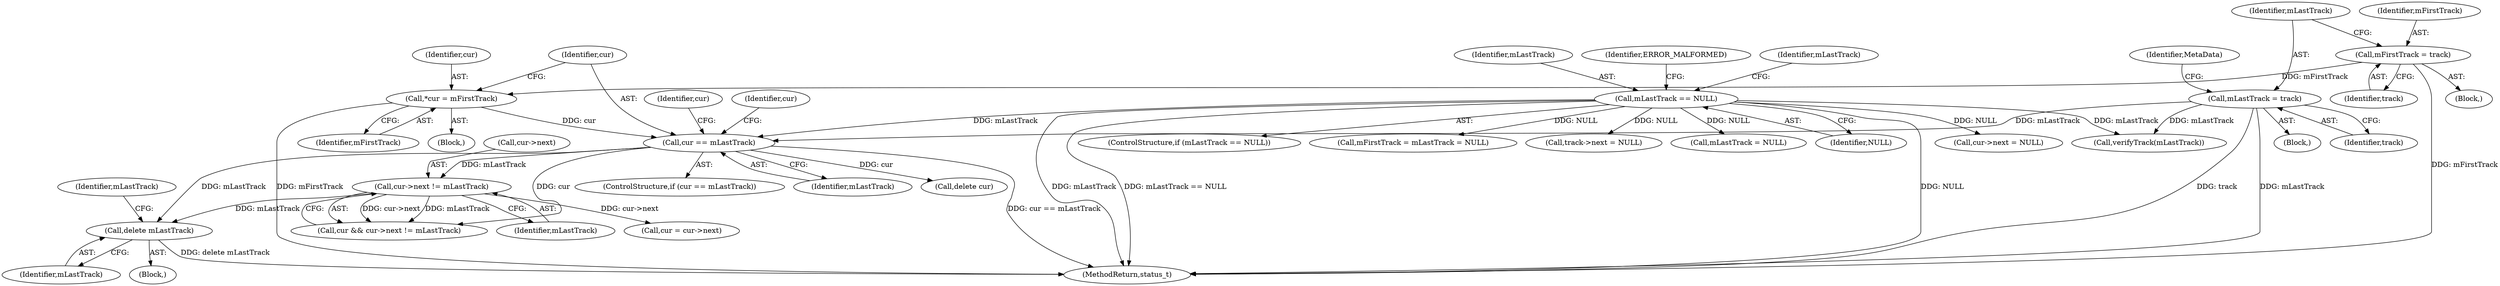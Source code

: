 digraph "0_Android_e7142a0703bc93f75e213e96ebc19000022afed9@API" {
"1000584" [label="(Call,delete mLastTrack)"];
"1000552" [label="(Call,cur == mLastTrack)"];
"1000548" [label="(Call,*cur = mFirstTrack)"];
"1000474" [label="(Call,mFirstTrack = track)"];
"1000431" [label="(Call,mLastTrack == NULL)"];
"1000477" [label="(Call,mLastTrack = track)"];
"1000568" [label="(Call,cur->next != mLastTrack)"];
"1000552" [label="(Call,cur == mLastTrack)"];
"1000432" [label="(Identifier,mLastTrack)"];
"1000430" [label="(ControlStructure,if (mLastTrack == NULL))"];
"1000479" [label="(Identifier,track)"];
"1000569" [label="(Call,cur->next)"];
"1000558" [label="(Call,mFirstTrack = mLastTrack = NULL)"];
"1000459" [label="(Call,track->next = NULL)"];
"1000478" [label="(Identifier,mLastTrack)"];
"1000435" [label="(Identifier,ERROR_MALFORMED)"];
"1000473" [label="(Block,)"];
"1000585" [label="(Identifier,mLastTrack)"];
"1000553" [label="(Identifier,cur)"];
"1000549" [label="(Identifier,cur)"];
"1000475" [label="(Identifier,mFirstTrack)"];
"1000574" [label="(Call,cur = cur->next)"];
"1000566" [label="(Call,cur && cur->next != mLastTrack)"];
"1000594" [label="(Call,verifyTrack(mLastTrack))"];
"1000560" [label="(Call,mLastTrack = NULL)"];
"1000551" [label="(ControlStructure,if (cur == mLastTrack))"];
"1000433" [label="(Identifier,NULL)"];
"1000474" [label="(Call,mFirstTrack = track)"];
"1000480" [label="(Identifier,MetaData)"];
"1000567" [label="(Identifier,cur)"];
"1000431" [label="(Call,mLastTrack == NULL)"];
"1000477" [label="(Call,mLastTrack = track)"];
"1000550" [label="(Identifier,mFirstTrack)"];
"1000587" [label="(Identifier,mLastTrack)"];
"1003275" [label="(MethodReturn,status_t)"];
"1000557" [label="(Identifier,cur)"];
"1000568" [label="(Call,cur->next != mLastTrack)"];
"1000554" [label="(Identifier,mLastTrack)"];
"1000454" [label="(Block,)"];
"1000476" [label="(Identifier,track)"];
"1000438" [label="(Identifier,mLastTrack)"];
"1000556" [label="(Call,delete cur)"];
"1000546" [label="(Block,)"];
"1000572" [label="(Identifier,mLastTrack)"];
"1000564" [label="(Block,)"];
"1000548" [label="(Call,*cur = mFirstTrack)"];
"1000584" [label="(Call,delete mLastTrack)"];
"1000579" [label="(Call,cur->next = NULL)"];
"1000584" -> "1000564"  [label="AST: "];
"1000584" -> "1000585"  [label="CFG: "];
"1000585" -> "1000584"  [label="AST: "];
"1000587" -> "1000584"  [label="CFG: "];
"1000584" -> "1003275"  [label="DDG: delete mLastTrack"];
"1000552" -> "1000584"  [label="DDG: mLastTrack"];
"1000568" -> "1000584"  [label="DDG: mLastTrack"];
"1000552" -> "1000551"  [label="AST: "];
"1000552" -> "1000554"  [label="CFG: "];
"1000553" -> "1000552"  [label="AST: "];
"1000554" -> "1000552"  [label="AST: "];
"1000557" -> "1000552"  [label="CFG: "];
"1000567" -> "1000552"  [label="CFG: "];
"1000552" -> "1003275"  [label="DDG: cur == mLastTrack"];
"1000548" -> "1000552"  [label="DDG: cur"];
"1000431" -> "1000552"  [label="DDG: mLastTrack"];
"1000477" -> "1000552"  [label="DDG: mLastTrack"];
"1000552" -> "1000556"  [label="DDG: cur"];
"1000552" -> "1000566"  [label="DDG: cur"];
"1000552" -> "1000568"  [label="DDG: mLastTrack"];
"1000548" -> "1000546"  [label="AST: "];
"1000548" -> "1000550"  [label="CFG: "];
"1000549" -> "1000548"  [label="AST: "];
"1000550" -> "1000548"  [label="AST: "];
"1000553" -> "1000548"  [label="CFG: "];
"1000548" -> "1003275"  [label="DDG: mFirstTrack"];
"1000474" -> "1000548"  [label="DDG: mFirstTrack"];
"1000474" -> "1000473"  [label="AST: "];
"1000474" -> "1000476"  [label="CFG: "];
"1000475" -> "1000474"  [label="AST: "];
"1000476" -> "1000474"  [label="AST: "];
"1000478" -> "1000474"  [label="CFG: "];
"1000474" -> "1003275"  [label="DDG: mFirstTrack"];
"1000431" -> "1000430"  [label="AST: "];
"1000431" -> "1000433"  [label="CFG: "];
"1000432" -> "1000431"  [label="AST: "];
"1000433" -> "1000431"  [label="AST: "];
"1000435" -> "1000431"  [label="CFG: "];
"1000438" -> "1000431"  [label="CFG: "];
"1000431" -> "1003275"  [label="DDG: mLastTrack"];
"1000431" -> "1003275"  [label="DDG: mLastTrack == NULL"];
"1000431" -> "1003275"  [label="DDG: NULL"];
"1000431" -> "1000459"  [label="DDG: NULL"];
"1000431" -> "1000558"  [label="DDG: NULL"];
"1000431" -> "1000560"  [label="DDG: NULL"];
"1000431" -> "1000579"  [label="DDG: NULL"];
"1000431" -> "1000594"  [label="DDG: mLastTrack"];
"1000477" -> "1000454"  [label="AST: "];
"1000477" -> "1000479"  [label="CFG: "];
"1000478" -> "1000477"  [label="AST: "];
"1000479" -> "1000477"  [label="AST: "];
"1000480" -> "1000477"  [label="CFG: "];
"1000477" -> "1003275"  [label="DDG: track"];
"1000477" -> "1003275"  [label="DDG: mLastTrack"];
"1000477" -> "1000594"  [label="DDG: mLastTrack"];
"1000568" -> "1000566"  [label="AST: "];
"1000568" -> "1000572"  [label="CFG: "];
"1000569" -> "1000568"  [label="AST: "];
"1000572" -> "1000568"  [label="AST: "];
"1000566" -> "1000568"  [label="CFG: "];
"1000568" -> "1000566"  [label="DDG: cur->next"];
"1000568" -> "1000566"  [label="DDG: mLastTrack"];
"1000568" -> "1000574"  [label="DDG: cur->next"];
}
